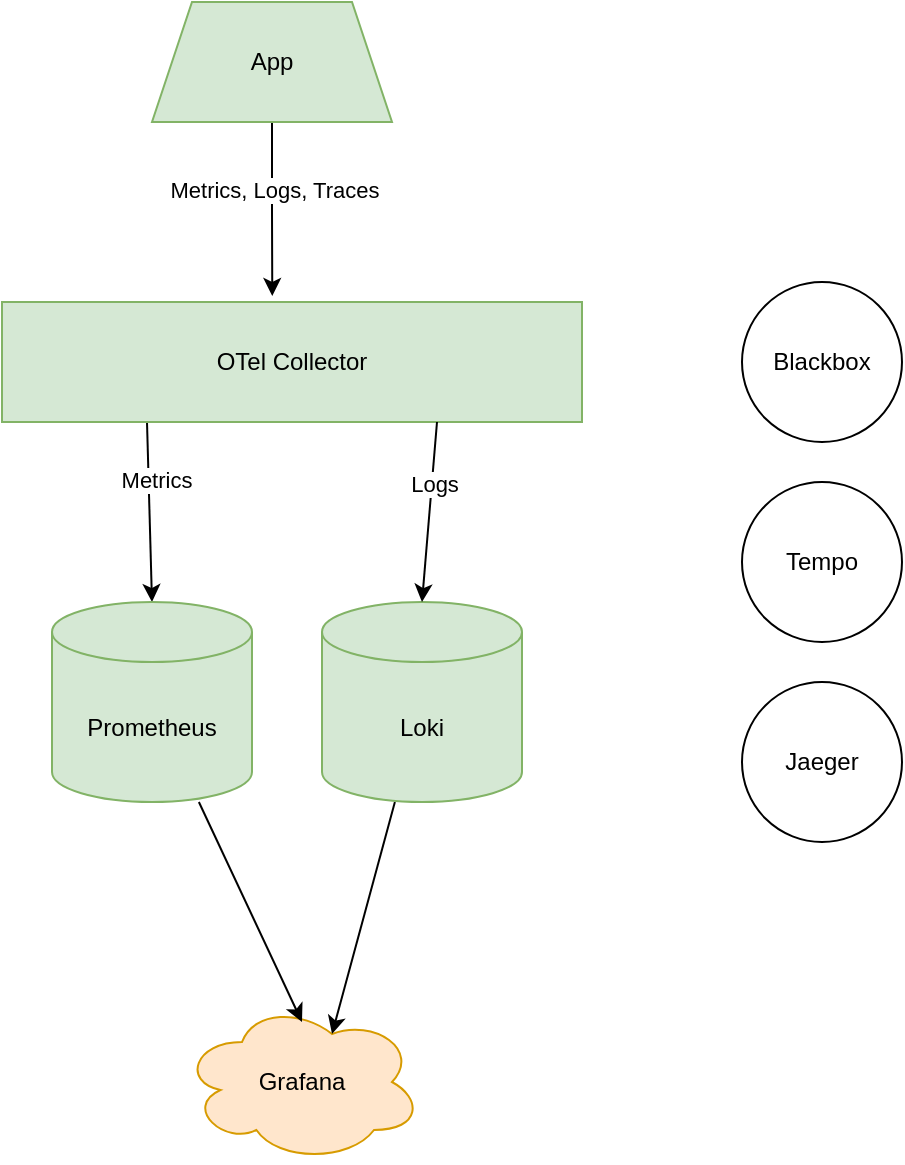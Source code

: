 <mxfile version="21.1.2" type="device" pages="5">
  <diagram name="Planning" id="_EUZy3mdgfEj8T_b40hw">
    <mxGraphModel dx="1392" dy="795" grid="1" gridSize="10" guides="1" tooltips="1" connect="1" arrows="1" fold="1" page="1" pageScale="1" pageWidth="850" pageHeight="1100" math="0" shadow="0">
      <root>
        <mxCell id="0" />
        <mxCell id="1" parent="0" />
        <mxCell id="UxeLyklh1QeZiKYOsvKg-20" value="Tempo" style="ellipse;whiteSpace=wrap;html=1;" parent="1" vertex="1">
          <mxGeometry x="660" y="310" width="80" height="80" as="geometry" />
        </mxCell>
        <mxCell id="UxeLyklh1QeZiKYOsvKg-21" value="Jaeger" style="ellipse;whiteSpace=wrap;html=1;" parent="1" vertex="1">
          <mxGeometry x="660" y="410" width="80" height="80" as="geometry" />
        </mxCell>
        <mxCell id="UxeLyklh1QeZiKYOsvKg-25" value="Blackbox" style="ellipse;whiteSpace=wrap;html=1;" parent="1" vertex="1">
          <mxGeometry x="660" y="210" width="80" height="80" as="geometry" />
        </mxCell>
        <mxCell id="tAdTFVdN-PKWKWzqyKjP-1" value="Grafana" style="ellipse;shape=cloud;whiteSpace=wrap;html=1;fillColor=#ffe6cc;strokeColor=#d79b00;" parent="1" vertex="1">
          <mxGeometry x="380" y="570" width="120" height="80" as="geometry" />
        </mxCell>
        <mxCell id="tAdTFVdN-PKWKWzqyKjP-6" style="edgeStyle=orthogonalEdgeStyle;rounded=0;orthogonalLoop=1;jettySize=auto;html=1;entryX=0.466;entryY=-0.05;entryDx=0;entryDy=0;entryPerimeter=0;" parent="1" source="tAdTFVdN-PKWKWzqyKjP-2" target="tAdTFVdN-PKWKWzqyKjP-3" edge="1">
          <mxGeometry relative="1" as="geometry" />
        </mxCell>
        <mxCell id="tAdTFVdN-PKWKWzqyKjP-7" value="Metrics, Logs, Traces" style="edgeLabel;html=1;align=center;verticalAlign=middle;resizable=0;points=[];" parent="tAdTFVdN-PKWKWzqyKjP-6" vertex="1" connectable="0">
          <mxGeometry x="-0.242" y="1" relative="1" as="geometry">
            <mxPoint y="1" as="offset" />
          </mxGeometry>
        </mxCell>
        <mxCell id="tAdTFVdN-PKWKWzqyKjP-2" value="App" style="shape=trapezoid;perimeter=trapezoidPerimeter;whiteSpace=wrap;html=1;fixedSize=1;fillColor=#d5e8d4;strokeColor=#82b366;" parent="1" vertex="1">
          <mxGeometry x="365" y="70" width="120" height="60" as="geometry" />
        </mxCell>
        <mxCell id="tAdTFVdN-PKWKWzqyKjP-8" style="rounded=0;orthogonalLoop=1;jettySize=auto;html=1;entryX=0.5;entryY=0;entryDx=0;entryDy=0;entryPerimeter=0;exitX=0.25;exitY=1;exitDx=0;exitDy=0;" parent="1" source="tAdTFVdN-PKWKWzqyKjP-3" target="tAdTFVdN-PKWKWzqyKjP-4" edge="1">
          <mxGeometry relative="1" as="geometry" />
        </mxCell>
        <mxCell id="tAdTFVdN-PKWKWzqyKjP-9" value="Metrics" style="edgeLabel;html=1;align=center;verticalAlign=middle;resizable=0;points=[];" parent="tAdTFVdN-PKWKWzqyKjP-8" vertex="1" connectable="0">
          <mxGeometry x="-0.354" y="3" relative="1" as="geometry">
            <mxPoint as="offset" />
          </mxGeometry>
        </mxCell>
        <mxCell id="tAdTFVdN-PKWKWzqyKjP-3" value="OTel Collector" style="rounded=0;whiteSpace=wrap;html=1;fillColor=#d5e8d4;strokeColor=#82b366;" parent="1" vertex="1">
          <mxGeometry x="290" y="220" width="290" height="60" as="geometry" />
        </mxCell>
        <mxCell id="tAdTFVdN-PKWKWzqyKjP-10" style="rounded=0;orthogonalLoop=1;jettySize=auto;html=1;entryX=0.5;entryY=0.125;entryDx=0;entryDy=0;entryPerimeter=0;" parent="1" source="tAdTFVdN-PKWKWzqyKjP-4" target="tAdTFVdN-PKWKWzqyKjP-1" edge="1">
          <mxGeometry relative="1" as="geometry" />
        </mxCell>
        <mxCell id="tAdTFVdN-PKWKWzqyKjP-4" value="Prometheus" style="shape=cylinder3;whiteSpace=wrap;html=1;boundedLbl=1;backgroundOutline=1;size=15;fillColor=#d5e8d4;strokeColor=#82b366;" parent="1" vertex="1">
          <mxGeometry x="315" y="370" width="100" height="100" as="geometry" />
        </mxCell>
        <mxCell id="dzIYO-8oCwI4E-RmHjWC-3" style="rounded=0;orthogonalLoop=1;jettySize=auto;html=1;entryX=0.625;entryY=0.2;entryDx=0;entryDy=0;entryPerimeter=0;" parent="1" source="tAdTFVdN-PKWKWzqyKjP-5" target="tAdTFVdN-PKWKWzqyKjP-1" edge="1">
          <mxGeometry relative="1" as="geometry" />
        </mxCell>
        <mxCell id="tAdTFVdN-PKWKWzqyKjP-5" value="Loki" style="shape=cylinder3;whiteSpace=wrap;html=1;boundedLbl=1;backgroundOutline=1;size=15;fillColor=#d5e8d4;strokeColor=#82b366;" parent="1" vertex="1">
          <mxGeometry x="450" y="370" width="100" height="100" as="geometry" />
        </mxCell>
        <mxCell id="dzIYO-8oCwI4E-RmHjWC-1" value="" style="endArrow=classic;html=1;rounded=0;exitX=0.75;exitY=1;exitDx=0;exitDy=0;entryX=0.5;entryY=0;entryDx=0;entryDy=0;entryPerimeter=0;" parent="1" source="tAdTFVdN-PKWKWzqyKjP-3" target="tAdTFVdN-PKWKWzqyKjP-5" edge="1">
          <mxGeometry width="50" height="50" relative="1" as="geometry">
            <mxPoint x="400" y="430" as="sourcePoint" />
            <mxPoint x="450" y="380" as="targetPoint" />
          </mxGeometry>
        </mxCell>
        <mxCell id="dzIYO-8oCwI4E-RmHjWC-2" value="Logs" style="edgeLabel;html=1;align=center;verticalAlign=middle;resizable=0;points=[];" parent="dzIYO-8oCwI4E-RmHjWC-1" vertex="1" connectable="0">
          <mxGeometry x="-0.313" y="1" relative="1" as="geometry">
            <mxPoint as="offset" />
          </mxGeometry>
        </mxCell>
      </root>
    </mxGraphModel>
  </diagram>
  <diagram id="6MmZBkdsC4J_zmBZEzUu" name="Class Diagram">
    <mxGraphModel dx="1392" dy="795" grid="1" gridSize="10" guides="1" tooltips="1" connect="1" arrows="1" fold="1" page="1" pageScale="1" pageWidth="850" pageHeight="1100" math="0" shadow="0">
      <root>
        <mxCell id="0" />
        <mxCell id="1" parent="0" />
        <mxCell id="HajiHwDO1ka81i-smp5Y-1" style="edgeStyle=orthogonalEdgeStyle;rounded=0;orthogonalLoop=1;jettySize=auto;html=1;entryX=0;entryY=0.5;entryDx=0;entryDy=0;endArrow=ERmany;endFill=0;startArrow=ERmandOne;startFill=0;" parent="1" source="TT0HLpER1CAUQImRHVND-1" target="TT0HLpER1CAUQImRHVND-17" edge="1">
          <mxGeometry relative="1" as="geometry" />
        </mxCell>
        <mxCell id="TT0HLpER1CAUQImRHVND-1" value="User" style="swimlane;fontStyle=0;childLayout=stackLayout;horizontal=1;startSize=26;fillColor=none;horizontalStack=0;resizeParent=1;resizeParentMax=0;resizeLast=0;collapsible=1;marginBottom=0;whiteSpace=wrap;html=1;" parent="1" vertex="1">
          <mxGeometry x="170" y="240" width="140" height="208" as="geometry" />
        </mxCell>
        <mxCell id="TT0HLpER1CAUQImRHVND-2" value="+ id: int" style="text;strokeColor=none;fillColor=none;align=left;verticalAlign=top;spacingLeft=4;spacingRight=4;overflow=hidden;rotatable=0;points=[[0,0.5],[1,0.5]];portConstraint=eastwest;whiteSpace=wrap;html=1;" parent="TT0HLpER1CAUQImRHVND-1" vertex="1">
          <mxGeometry y="26" width="140" height="26" as="geometry" />
        </mxCell>
        <mxCell id="TT0HLpER1CAUQImRHVND-3" value="+ username: string" style="text;strokeColor=none;fillColor=none;align=left;verticalAlign=top;spacingLeft=4;spacingRight=4;overflow=hidden;rotatable=0;points=[[0,0.5],[1,0.5]];portConstraint=eastwest;whiteSpace=wrap;html=1;" parent="TT0HLpER1CAUQImRHVND-1" vertex="1">
          <mxGeometry y="52" width="140" height="26" as="geometry" />
        </mxCell>
        <mxCell id="TT0HLpER1CAUQImRHVND-14" value="+ credentialId: string" style="text;strokeColor=none;fillColor=none;align=left;verticalAlign=top;spacingLeft=4;spacingRight=4;overflow=hidden;rotatable=0;points=[[0,0.5],[1,0.5]];portConstraint=eastwest;whiteSpace=wrap;html=1;" parent="TT0HLpER1CAUQImRHVND-1" vertex="1">
          <mxGeometry y="78" width="140" height="26" as="geometry" />
        </mxCell>
        <mxCell id="TT0HLpER1CAUQImRHVND-4" value="+ email: string" style="text;strokeColor=none;fillColor=none;align=left;verticalAlign=top;spacingLeft=4;spacingRight=4;overflow=hidden;rotatable=0;points=[[0,0.5],[1,0.5]];portConstraint=eastwest;whiteSpace=wrap;html=1;" parent="TT0HLpER1CAUQImRHVND-1" vertex="1">
          <mxGeometry y="104" width="140" height="26" as="geometry" />
        </mxCell>
        <mxCell id="TT0HLpER1CAUQImRHVND-5" value="+ phone: string" style="text;strokeColor=none;fillColor=none;align=left;verticalAlign=top;spacingLeft=4;spacingRight=4;overflow=hidden;rotatable=0;points=[[0,0.5],[1,0.5]];portConstraint=eastwest;whiteSpace=wrap;html=1;" parent="TT0HLpER1CAUQImRHVND-1" vertex="1">
          <mxGeometry y="130" width="140" height="26" as="geometry" />
        </mxCell>
        <mxCell id="TT0HLpER1CAUQImRHVND-12" value="+ createdAt: DateTime" style="text;strokeColor=none;fillColor=none;align=left;verticalAlign=top;spacingLeft=4;spacingRight=4;overflow=hidden;rotatable=0;points=[[0,0.5],[1,0.5]];portConstraint=eastwest;whiteSpace=wrap;html=1;" parent="TT0HLpER1CAUQImRHVND-1" vertex="1">
          <mxGeometry y="156" width="140" height="26" as="geometry" />
        </mxCell>
        <mxCell id="TT0HLpER1CAUQImRHVND-13" value="+ updatedAt: DateTime" style="text;strokeColor=none;fillColor=none;align=left;verticalAlign=top;spacingLeft=4;spacingRight=4;overflow=hidden;rotatable=0;points=[[0,0.5],[1,0.5]];portConstraint=eastwest;whiteSpace=wrap;html=1;" parent="TT0HLpER1CAUQImRHVND-1" vertex="1">
          <mxGeometry y="182" width="140" height="26" as="geometry" />
        </mxCell>
        <mxCell id="TT0HLpER1CAUQImRHVND-6" value="Credential" style="swimlane;fontStyle=0;childLayout=stackLayout;horizontal=1;startSize=26;fillColor=none;horizontalStack=0;resizeParent=1;resizeParentMax=0;resizeLast=0;collapsible=1;marginBottom=0;whiteSpace=wrap;html=1;" parent="1" vertex="1">
          <mxGeometry x="390" y="240" width="140" height="130" as="geometry" />
        </mxCell>
        <mxCell id="TT0HLpER1CAUQImRHVND-7" value="+ id: int" style="text;strokeColor=none;fillColor=none;align=left;verticalAlign=top;spacingLeft=4;spacingRight=4;overflow=hidden;rotatable=0;points=[[0,0.5],[1,0.5]];portConstraint=eastwest;whiteSpace=wrap;html=1;" parent="TT0HLpER1CAUQImRHVND-6" vertex="1">
          <mxGeometry y="26" width="140" height="26" as="geometry" />
        </mxCell>
        <mxCell id="TT0HLpER1CAUQImRHVND-8" value="+ passwordHash: string" style="text;strokeColor=none;fillColor=none;align=left;verticalAlign=top;spacingLeft=4;spacingRight=4;overflow=hidden;rotatable=0;points=[[0,0.5],[1,0.5]];portConstraint=eastwest;whiteSpace=wrap;html=1;" parent="TT0HLpER1CAUQImRHVND-6" vertex="1">
          <mxGeometry y="52" width="140" height="26" as="geometry" />
        </mxCell>
        <mxCell id="TT0HLpER1CAUQImRHVND-9" value="+ createdAt: DateTime" style="text;strokeColor=none;fillColor=none;align=left;verticalAlign=top;spacingLeft=4;spacingRight=4;overflow=hidden;rotatable=0;points=[[0,0.5],[1,0.5]];portConstraint=eastwest;whiteSpace=wrap;html=1;" parent="TT0HLpER1CAUQImRHVND-6" vertex="1">
          <mxGeometry y="78" width="140" height="26" as="geometry" />
        </mxCell>
        <mxCell id="TT0HLpER1CAUQImRHVND-10" value="+ updatedAt: DateTime" style="text;strokeColor=none;fillColor=none;align=left;verticalAlign=top;spacingLeft=4;spacingRight=4;overflow=hidden;rotatable=0;points=[[0,0.5],[1,0.5]];portConstraint=eastwest;whiteSpace=wrap;html=1;" parent="TT0HLpER1CAUQImRHVND-6" vertex="1">
          <mxGeometry y="104" width="140" height="26" as="geometry" />
        </mxCell>
        <mxCell id="TT0HLpER1CAUQImRHVND-27" style="edgeStyle=orthogonalEdgeStyle;rounded=0;orthogonalLoop=1;jettySize=auto;html=1;startArrow=ERmandOne;startFill=0;endArrow=ERmandOne;endFill=0;" parent="1" source="TT0HLpER1CAUQImRHVND-15" target="TT0HLpER1CAUQImRHVND-23" edge="1">
          <mxGeometry relative="1" as="geometry" />
        </mxCell>
        <mxCell id="TT0HLpER1CAUQImRHVND-15" value="Post" style="swimlane;fontStyle=0;childLayout=stackLayout;horizontal=1;startSize=26;fillColor=none;horizontalStack=0;resizeParent=1;resizeParentMax=0;resizeLast=0;collapsible=1;marginBottom=0;whiteSpace=wrap;html=1;" parent="1" vertex="1">
          <mxGeometry x="400" y="500" width="140" height="156" as="geometry" />
        </mxCell>
        <mxCell id="TT0HLpER1CAUQImRHVND-16" value="+ id: int" style="text;strokeColor=none;fillColor=none;align=left;verticalAlign=top;spacingLeft=4;spacingRight=4;overflow=hidden;rotatable=0;points=[[0,0.5],[1,0.5]];portConstraint=eastwest;whiteSpace=wrap;html=1;" parent="TT0HLpER1CAUQImRHVND-15" vertex="1">
          <mxGeometry y="26" width="140" height="26" as="geometry" />
        </mxCell>
        <mxCell id="TT0HLpER1CAUQImRHVND-17" value="+ title: string" style="text;strokeColor=none;fillColor=none;align=left;verticalAlign=top;spacingLeft=4;spacingRight=4;overflow=hidden;rotatable=0;points=[[0,0.5],[1,0.5]];portConstraint=eastwest;whiteSpace=wrap;html=1;" parent="TT0HLpER1CAUQImRHVND-15" vertex="1">
          <mxGeometry y="52" width="140" height="26" as="geometry" />
        </mxCell>
        <mxCell id="TT0HLpER1CAUQImRHVND-18" value="+ content: string" style="text;strokeColor=none;fillColor=none;align=left;verticalAlign=top;spacingLeft=4;spacingRight=4;overflow=hidden;rotatable=0;points=[[0,0.5],[1,0.5]];portConstraint=eastwest;whiteSpace=wrap;html=1;" parent="TT0HLpER1CAUQImRHVND-15" vertex="1">
          <mxGeometry y="78" width="140" height="26" as="geometry" />
        </mxCell>
        <mxCell id="TT0HLpER1CAUQImRHVND-19" value="+ createdAt: DateTime" style="text;strokeColor=none;fillColor=none;align=left;verticalAlign=top;spacingLeft=4;spacingRight=4;overflow=hidden;rotatable=0;points=[[0,0.5],[1,0.5]];portConstraint=eastwest;whiteSpace=wrap;html=1;" parent="TT0HLpER1CAUQImRHVND-15" vertex="1">
          <mxGeometry y="104" width="140" height="26" as="geometry" />
        </mxCell>
        <mxCell id="TT0HLpER1CAUQImRHVND-20" value="+ updatedAt: DateTime" style="text;strokeColor=none;fillColor=none;align=left;verticalAlign=top;spacingLeft=4;spacingRight=4;overflow=hidden;rotatable=0;points=[[0,0.5],[1,0.5]];portConstraint=eastwest;whiteSpace=wrap;html=1;" parent="TT0HLpER1CAUQImRHVND-15" vertex="1">
          <mxGeometry y="130" width="140" height="26" as="geometry" />
        </mxCell>
        <mxCell id="TT0HLpER1CAUQImRHVND-21" value="Upvotes" style="swimlane;fontStyle=0;childLayout=stackLayout;horizontal=1;startSize=26;fillColor=none;horizontalStack=0;resizeParent=1;resizeParentMax=0;resizeLast=0;collapsible=1;marginBottom=0;whiteSpace=wrap;html=1;" parent="1" vertex="1">
          <mxGeometry x="620" y="560" width="140" height="130" as="geometry" />
        </mxCell>
        <mxCell id="TT0HLpER1CAUQImRHVND-22" value="+ id: int" style="text;strokeColor=none;fillColor=none;align=left;verticalAlign=top;spacingLeft=4;spacingRight=4;overflow=hidden;rotatable=0;points=[[0,0.5],[1,0.5]];portConstraint=eastwest;whiteSpace=wrap;html=1;" parent="TT0HLpER1CAUQImRHVND-21" vertex="1">
          <mxGeometry y="26" width="140" height="26" as="geometry" />
        </mxCell>
        <mxCell id="TT0HLpER1CAUQImRHVND-23" value="+ count: int" style="text;strokeColor=none;fillColor=none;align=left;verticalAlign=top;spacingLeft=4;spacingRight=4;overflow=hidden;rotatable=0;points=[[0,0.5],[1,0.5]];portConstraint=eastwest;whiteSpace=wrap;html=1;" parent="TT0HLpER1CAUQImRHVND-21" vertex="1">
          <mxGeometry y="52" width="140" height="26" as="geometry" />
        </mxCell>
        <mxCell id="TT0HLpER1CAUQImRHVND-25" value="+ createdAt: DateTime" style="text;strokeColor=none;fillColor=none;align=left;verticalAlign=top;spacingLeft=4;spacingRight=4;overflow=hidden;rotatable=0;points=[[0,0.5],[1,0.5]];portConstraint=eastwest;whiteSpace=wrap;html=1;" parent="TT0HLpER1CAUQImRHVND-21" vertex="1">
          <mxGeometry y="78" width="140" height="26" as="geometry" />
        </mxCell>
        <mxCell id="TT0HLpER1CAUQImRHVND-26" value="+ updatedAt: DateTime" style="text;strokeColor=none;fillColor=none;align=left;verticalAlign=top;spacingLeft=4;spacingRight=4;overflow=hidden;rotatable=0;points=[[0,0.5],[1,0.5]];portConstraint=eastwest;whiteSpace=wrap;html=1;" parent="TT0HLpER1CAUQImRHVND-21" vertex="1">
          <mxGeometry y="104" width="140" height="26" as="geometry" />
        </mxCell>
        <mxCell id="TT0HLpER1CAUQImRHVND-28" style="edgeStyle=orthogonalEdgeStyle;rounded=0;orthogonalLoop=1;jettySize=auto;html=1;entryX=0;entryY=0.5;entryDx=0;entryDy=0;startArrow=ERmandOne;startFill=0;endArrow=ERmandOne;endFill=0;" parent="1" source="TT0HLpER1CAUQImRHVND-14" target="TT0HLpER1CAUQImRHVND-8" edge="1">
          <mxGeometry relative="1" as="geometry" />
        </mxCell>
        <mxCell id="Di_lnMBoDnlJkQtycXdz-1" value="EmailEvent" style="swimlane;fontStyle=0;childLayout=stackLayout;horizontal=1;startSize=26;fillColor=none;horizontalStack=0;resizeParent=1;resizeParentMax=0;resizeLast=0;collapsible=1;marginBottom=0;whiteSpace=wrap;html=1;" parent="1" vertex="1">
          <mxGeometry x="610" y="240" width="140" height="130" as="geometry" />
        </mxCell>
        <mxCell id="Di_lnMBoDnlJkQtycXdz-3" value="+ sender: string" style="text;strokeColor=none;fillColor=none;align=left;verticalAlign=top;spacingLeft=4;spacingRight=4;overflow=hidden;rotatable=0;points=[[0,0.5],[1,0.5]];portConstraint=eastwest;whiteSpace=wrap;html=1;" parent="Di_lnMBoDnlJkQtycXdz-1" vertex="1">
          <mxGeometry y="26" width="140" height="26" as="geometry" />
        </mxCell>
        <mxCell id="Di_lnMBoDnlJkQtycXdz-4" value="+ receiver: string" style="text;strokeColor=none;fillColor=none;align=left;verticalAlign=top;spacingLeft=4;spacingRight=4;overflow=hidden;rotatable=0;points=[[0,0.5],[1,0.5]];portConstraint=eastwest;whiteSpace=wrap;html=1;" parent="Di_lnMBoDnlJkQtycXdz-1" vertex="1">
          <mxGeometry y="52" width="140" height="26" as="geometry" />
        </mxCell>
        <mxCell id="4fiEAnWvc5G3F-FlYgr7-1" value="+ subject: string" style="text;strokeColor=none;fillColor=none;align=left;verticalAlign=top;spacingLeft=4;spacingRight=4;overflow=hidden;rotatable=0;points=[[0,0.5],[1,0.5]];portConstraint=eastwest;whiteSpace=wrap;html=1;" parent="Di_lnMBoDnlJkQtycXdz-1" vertex="1">
          <mxGeometry y="78" width="140" height="26" as="geometry" />
        </mxCell>
        <mxCell id="Di_lnMBoDnlJkQtycXdz-5" value="+ body: string" style="text;strokeColor=none;fillColor=none;align=left;verticalAlign=top;spacingLeft=4;spacingRight=4;overflow=hidden;rotatable=0;points=[[0,0.5],[1,0.5]];portConstraint=eastwest;whiteSpace=wrap;html=1;" parent="Di_lnMBoDnlJkQtycXdz-1" vertex="1">
          <mxGeometry y="104" width="140" height="26" as="geometry" />
        </mxCell>
      </root>
    </mxGraphModel>
  </diagram>
  <diagram id="JXiQFecSlPkCUyhH6hk2" name="Endpoints">
    <mxGraphModel dx="442" dy="795" grid="1" gridSize="10" guides="1" tooltips="1" connect="1" arrows="1" fold="1" page="1" pageScale="1" pageWidth="850" pageHeight="1100" math="0" shadow="0">
      <root>
        <mxCell id="0" />
        <mxCell id="1" parent="0" />
        <mxCell id="EmLTLjJDCqYgN-ge6B0N-1" value="Endpoints" style="text;html=1;strokeColor=#d6b656;fillColor=#fff2cc;align=center;verticalAlign=middle;whiteSpace=wrap;rounded=0;" parent="1" vertex="1">
          <mxGeometry x="40" y="40" width="80" height="30" as="geometry" />
        </mxCell>
        <mxCell id="EmLTLjJDCqYgN-ge6B0N-2" value="POST /register" style="text;html=1;strokeColor=none;fillColor=none;align=left;verticalAlign=middle;whiteSpace=wrap;rounded=0;" parent="1" vertex="1">
          <mxGeometry x="40" y="100" width="110" height="30" as="geometry" />
        </mxCell>
        <mxCell id="EmLTLjJDCqYgN-ge6B0N-3" value="POST /login" style="text;html=1;strokeColor=none;fillColor=none;align=left;verticalAlign=middle;whiteSpace=wrap;rounded=0;" parent="1" vertex="1">
          <mxGeometry x="40" y="130" width="110" height="30" as="geometry" />
        </mxCell>
        <mxCell id="EmLTLjJDCqYgN-ge6B0N-5" value="GET /user/{uid}/post" style="text;html=1;strokeColor=none;fillColor=none;align=left;verticalAlign=middle;whiteSpace=wrap;rounded=0;" parent="1" vertex="1">
          <mxGeometry x="40" y="260" width="130" height="30" as="geometry" />
        </mxCell>
        <mxCell id="EmLTLjJDCqYgN-ge6B0N-6" value="GET /user/{uid}/post/{pid}" style="text;html=1;strokeColor=none;fillColor=none;align=left;verticalAlign=middle;whiteSpace=wrap;rounded=0;" parent="1" vertex="1">
          <mxGeometry x="40" y="290" width="200" height="30" as="geometry" />
        </mxCell>
        <mxCell id="EmLTLjJDCqYgN-ge6B0N-9" value="GET /post" style="text;html=1;strokeColor=none;fillColor=none;align=left;verticalAlign=middle;whiteSpace=wrap;rounded=0;" parent="1" vertex="1">
          <mxGeometry x="40" y="580" width="130" height="30" as="geometry" />
        </mxCell>
        <mxCell id="EmLTLjJDCqYgN-ge6B0N-10" value="PUT /user/{uid}/post/{pid}" style="text;html=1;strokeColor=none;fillColor=none;align=left;verticalAlign=middle;whiteSpace=wrap;rounded=0;" parent="1" vertex="1">
          <mxGeometry x="40" y="320" width="200" height="30" as="geometry" />
        </mxCell>
        <mxCell id="EmLTLjJDCqYgN-ge6B0N-11" value="DELETE /user/{uid}/post/{pid}" style="text;html=1;strokeColor=none;fillColor=none;align=left;verticalAlign=middle;whiteSpace=wrap;rounded=0;" parent="1" vertex="1">
          <mxGeometry x="40" y="350" width="200" height="30" as="geometry" />
        </mxCell>
        <mxCell id="EmLTLjJDCqYgN-ge6B0N-12" value="POST /user/{uid}/post" style="text;html=1;strokeColor=none;fillColor=none;align=left;verticalAlign=middle;whiteSpace=wrap;rounded=0;" parent="1" vertex="1">
          <mxGeometry x="40" y="230" width="130" height="30" as="geometry" />
        </mxCell>
        <mxCell id="EmLTLjJDCqYgN-ge6B0N-13" value="PATCH /user/{uid}/post/{pid}/vote/upvote" style="text;html=1;strokeColor=none;fillColor=none;align=left;verticalAlign=middle;whiteSpace=wrap;rounded=0;" parent="1" vertex="1">
          <mxGeometry x="40" y="500" width="230" height="30" as="geometry" />
        </mxCell>
        <mxCell id="EmLTLjJDCqYgN-ge6B0N-14" value="PATCH /user/{uid}/post/{pid}/vote/downvote" style="text;html=1;strokeColor=none;fillColor=none;align=left;verticalAlign=middle;whiteSpace=wrap;rounded=0;" parent="1" vertex="1">
          <mxGeometry x="40" y="530" width="270" height="30" as="geometry" />
        </mxCell>
        <mxCell id="905MlW52-Sry_CTTDGrp-1" value="GET /user/{uid}/post/{pid}/vote" style="text;html=1;strokeColor=none;fillColor=none;align=left;verticalAlign=middle;whiteSpace=wrap;rounded=0;" vertex="1" parent="1">
          <mxGeometry x="40" y="470" width="230" height="30" as="geometry" />
        </mxCell>
      </root>
    </mxGraphModel>
  </diagram>
  <diagram id="TnKZ-VdVvMX6ViKG1G-R" name="Technologies">
    <mxGraphModel dx="1392" dy="795" grid="1" gridSize="10" guides="1" tooltips="1" connect="1" arrows="1" fold="1" page="1" pageScale="1" pageWidth="850" pageHeight="1100" math="0" shadow="0">
      <root>
        <mxCell id="0" />
        <mxCell id="1" parent="0" />
        <mxCell id="GIiUipjIa5zmUQj_4NvB-1" value="Observability" style="text;html=1;strokeColor=#d79b00;fillColor=#ffe6cc;align=center;verticalAlign=middle;whiteSpace=wrap;rounded=0;" parent="1" vertex="1">
          <mxGeometry x="60" y="30" width="190" height="30" as="geometry" />
        </mxCell>
        <mxCell id="GIiUipjIa5zmUQj_4NvB-4" value="&lt;ol&gt;&lt;li&gt;Grafana&lt;/li&gt;&lt;li&gt;Prometheus&lt;/li&gt;&lt;li&gt;Blackbox&lt;/li&gt;&lt;li&gt;Loki&lt;/li&gt;&lt;li&gt;Tempo&lt;/li&gt;&lt;li&gt;Jaeger&lt;/li&gt;&lt;li&gt;OTel&lt;/li&gt;&lt;/ol&gt;&lt;p&gt;&lt;/p&gt;" style="text;html=1;strokeColor=none;fillColor=none;spacing=5;spacingTop=-20;whiteSpace=wrap;overflow=hidden;rounded=0;" parent="1" vertex="1">
          <mxGeometry x="60" y="80" width="190" height="120" as="geometry" />
        </mxCell>
        <mxCell id="GIiUipjIa5zmUQj_4NvB-5" value="Seeding" style="text;html=1;strokeColor=#666666;fillColor=#f5f5f5;align=center;verticalAlign=middle;whiteSpace=wrap;rounded=0;fontColor=#333333;" parent="1" vertex="1">
          <mxGeometry x="300" y="30" width="190" height="30" as="geometry" />
        </mxCell>
        <mxCell id="GIiUipjIa5zmUQj_4NvB-6" value="&lt;ol&gt;&lt;li&gt;Bogus&lt;/li&gt;&lt;/ol&gt;&lt;p&gt;&lt;/p&gt;" style="text;html=1;strokeColor=none;fillColor=none;spacing=5;spacingTop=-20;whiteSpace=wrap;overflow=hidden;rounded=0;" parent="1" vertex="1">
          <mxGeometry x="300" y="80" width="190" height="120" as="geometry" />
        </mxCell>
        <mxCell id="GIiUipjIa5zmUQj_4NvB-7" value="App" style="text;html=1;strokeColor=#6c8ebf;fillColor=#dae8fc;align=center;verticalAlign=middle;whiteSpace=wrap;rounded=0;" parent="1" vertex="1">
          <mxGeometry x="60" y="210" width="190" height="30" as="geometry" />
        </mxCell>
        <mxCell id="GIiUipjIa5zmUQj_4NvB-8" value="&lt;ol&gt;&lt;li&gt;&lt;span style=&quot;background-color: initial;&quot;&gt;ASP.NET Core Web API&lt;/span&gt;&lt;/li&gt;&lt;li&gt;&lt;span style=&quot;background-color: initial;&quot;&gt;Entity Framework Core&lt;/span&gt;&lt;br&gt;&lt;/li&gt;&lt;li&gt;SQLite&lt;/li&gt;&lt;li&gt;RabbitMQ&lt;/li&gt;&lt;li&gt;Redis&lt;/li&gt;&lt;/ol&gt;&lt;p&gt;&lt;/p&gt;" style="text;html=1;strokeColor=none;fillColor=none;spacing=5;spacingTop=-20;whiteSpace=wrap;overflow=hidden;rounded=0;" parent="1" vertex="1">
          <mxGeometry x="60" y="260" width="190" height="120" as="geometry" />
        </mxCell>
      </root>
    </mxGraphModel>
  </diagram>
  <diagram id="Lhl3ryAEizKHBlV265ig" name="Features">
    <mxGraphModel dx="1392" dy="795" grid="1" gridSize="10" guides="1" tooltips="1" connect="1" arrows="1" fold="1" page="1" pageScale="1" pageWidth="850" pageHeight="1100" math="0" shadow="0">
      <root>
        <mxCell id="0" />
        <mxCell id="1" parent="0" />
        <mxCell id="qZuPXeRZpxYdcmIWridn-3" value="&lt;h1&gt;Features&lt;/h1&gt;&lt;p&gt;&lt;/p&gt;&lt;ol&gt;&lt;li&gt;Login/Register&lt;/li&gt;&lt;li&gt;Create Post&lt;/li&gt;&lt;li&gt;Send mock email when have upvotes or downvotes&lt;/li&gt;&lt;li&gt;Running background service logger&lt;/li&gt;&lt;li&gt;Running background service for email event ingestor using RabbitMQ&lt;/li&gt;&lt;/ol&gt;&lt;p&gt;&lt;/p&gt;" style="text;html=1;strokeColor=none;fillColor=none;spacing=5;spacingTop=-20;whiteSpace=wrap;overflow=hidden;rounded=0;" parent="1" vertex="1">
          <mxGeometry x="80" y="120" width="500" height="190" as="geometry" />
        </mxCell>
      </root>
    </mxGraphModel>
  </diagram>
</mxfile>

